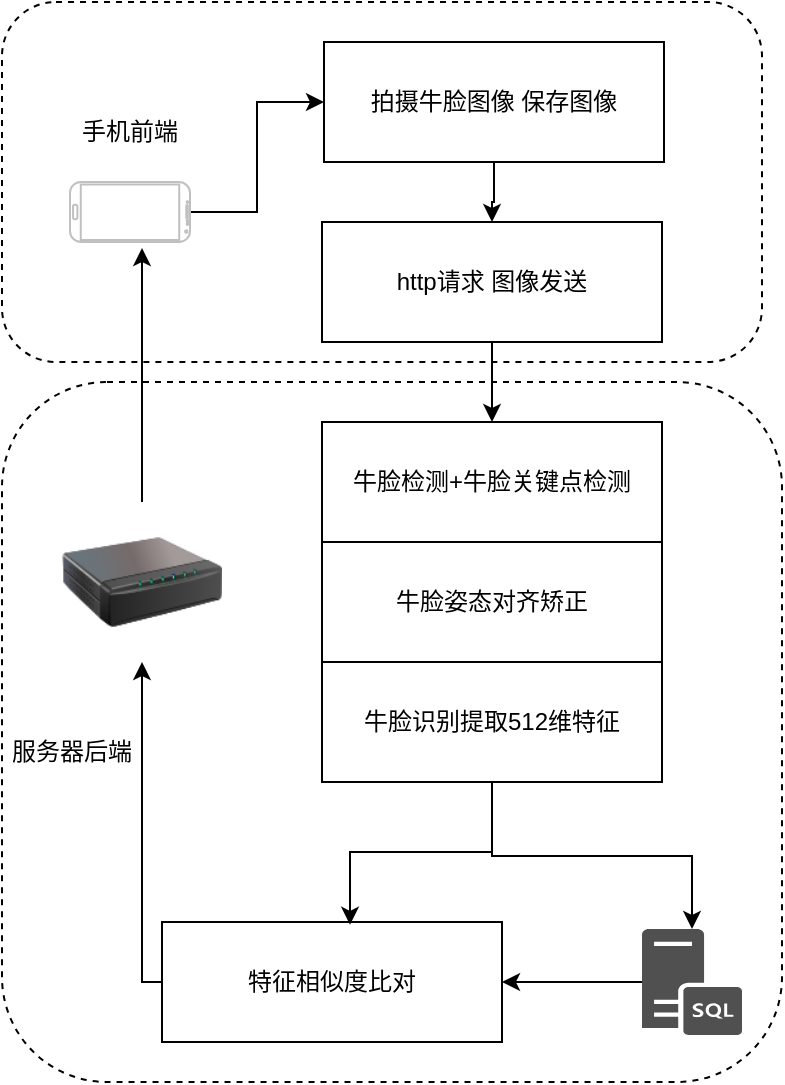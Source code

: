 <mxfile version="23.1.7" type="github">
  <diagram id="C5RBs43oDa-KdzZeNtuy" name="Page-1">
    <mxGraphModel dx="1562" dy="981" grid="1" gridSize="10" guides="1" tooltips="1" connect="1" arrows="1" fold="1" page="1" pageScale="1" pageWidth="827" pageHeight="1169" math="0" shadow="0">
      <root>
        <mxCell id="WIyWlLk6GJQsqaUBKTNV-0" />
        <mxCell id="WIyWlLk6GJQsqaUBKTNV-1" parent="WIyWlLk6GJQsqaUBKTNV-0" />
        <mxCell id="Lw8gbrDhqgCyBQB3q2ii-31" value="" style="rounded=1;whiteSpace=wrap;html=1;dashed=1;" vertex="1" parent="WIyWlLk6GJQsqaUBKTNV-1">
          <mxGeometry x="260" y="260" width="390" height="350" as="geometry" />
        </mxCell>
        <mxCell id="Lw8gbrDhqgCyBQB3q2ii-30" value="" style="rounded=1;whiteSpace=wrap;html=1;dashed=1;" vertex="1" parent="WIyWlLk6GJQsqaUBKTNV-1">
          <mxGeometry x="260" y="70" width="380" height="180" as="geometry" />
        </mxCell>
        <mxCell id="Lw8gbrDhqgCyBQB3q2ii-34" style="edgeStyle=orthogonalEdgeStyle;rounded=0;orthogonalLoop=1;jettySize=auto;html=1;entryX=0;entryY=0.5;entryDx=0;entryDy=0;" edge="1" parent="WIyWlLk6GJQsqaUBKTNV-1" source="Lw8gbrDhqgCyBQB3q2ii-0" target="Lw8gbrDhqgCyBQB3q2ii-6">
          <mxGeometry relative="1" as="geometry" />
        </mxCell>
        <mxCell id="Lw8gbrDhqgCyBQB3q2ii-0" value="" style="verticalLabelPosition=bottom;verticalAlign=top;html=1;shadow=0;dashed=0;strokeWidth=1;shape=mxgraph.android.phone2;strokeColor=#c0c0c0;direction=south;" vertex="1" parent="WIyWlLk6GJQsqaUBKTNV-1">
          <mxGeometry x="294" y="160" width="60" height="30" as="geometry" />
        </mxCell>
        <mxCell id="Lw8gbrDhqgCyBQB3q2ii-3" value="" style="image;html=1;image=img/lib/clip_art/networking/Print_Server_128x128.png" vertex="1" parent="WIyWlLk6GJQsqaUBKTNV-1">
          <mxGeometry x="290" y="320" width="80" height="80" as="geometry" />
        </mxCell>
        <mxCell id="Lw8gbrDhqgCyBQB3q2ii-16" value="" style="edgeStyle=orthogonalEdgeStyle;rounded=0;orthogonalLoop=1;jettySize=auto;html=1;" edge="1" parent="WIyWlLk6GJQsqaUBKTNV-1" source="Lw8gbrDhqgCyBQB3q2ii-4" target="Lw8gbrDhqgCyBQB3q2ii-11">
          <mxGeometry relative="1" as="geometry" />
        </mxCell>
        <mxCell id="Lw8gbrDhqgCyBQB3q2ii-4" value="" style="sketch=0;pointerEvents=1;shadow=0;dashed=0;html=1;strokeColor=none;fillColor=#505050;labelPosition=center;verticalLabelPosition=bottom;verticalAlign=top;outlineConnect=0;align=center;shape=mxgraph.office.servers.sql_server;" vertex="1" parent="WIyWlLk6GJQsqaUBKTNV-1">
          <mxGeometry x="580" y="533.5" width="50" height="53" as="geometry" />
        </mxCell>
        <mxCell id="Lw8gbrDhqgCyBQB3q2ii-12" value="" style="edgeStyle=orthogonalEdgeStyle;rounded=0;orthogonalLoop=1;jettySize=auto;html=1;" edge="1" parent="WIyWlLk6GJQsqaUBKTNV-1" source="Lw8gbrDhqgCyBQB3q2ii-6" target="Lw8gbrDhqgCyBQB3q2ii-7">
          <mxGeometry relative="1" as="geometry" />
        </mxCell>
        <mxCell id="Lw8gbrDhqgCyBQB3q2ii-6" value="拍摄牛脸图像 保存图像" style="rounded=0;whiteSpace=wrap;html=1;" vertex="1" parent="WIyWlLk6GJQsqaUBKTNV-1">
          <mxGeometry x="421" y="90" width="170" height="60" as="geometry" />
        </mxCell>
        <mxCell id="Lw8gbrDhqgCyBQB3q2ii-25" style="edgeStyle=orthogonalEdgeStyle;rounded=0;orthogonalLoop=1;jettySize=auto;html=1;" edge="1" parent="WIyWlLk6GJQsqaUBKTNV-1" source="Lw8gbrDhqgCyBQB3q2ii-7" target="Lw8gbrDhqgCyBQB3q2ii-8">
          <mxGeometry relative="1" as="geometry" />
        </mxCell>
        <mxCell id="Lw8gbrDhqgCyBQB3q2ii-7" value="http请求 图像发送" style="rounded=0;whiteSpace=wrap;html=1;" vertex="1" parent="WIyWlLk6GJQsqaUBKTNV-1">
          <mxGeometry x="420" y="180" width="170" height="60" as="geometry" />
        </mxCell>
        <mxCell id="Lw8gbrDhqgCyBQB3q2ii-8" value="牛脸检测+牛脸关键点检测" style="rounded=0;whiteSpace=wrap;html=1;" vertex="1" parent="WIyWlLk6GJQsqaUBKTNV-1">
          <mxGeometry x="420" y="280" width="170" height="60" as="geometry" />
        </mxCell>
        <mxCell id="Lw8gbrDhqgCyBQB3q2ii-9" value="牛脸姿态对齐矫正" style="rounded=0;whiteSpace=wrap;html=1;" vertex="1" parent="WIyWlLk6GJQsqaUBKTNV-1">
          <mxGeometry x="420" y="340" width="170" height="60" as="geometry" />
        </mxCell>
        <mxCell id="Lw8gbrDhqgCyBQB3q2ii-29" style="edgeStyle=orthogonalEdgeStyle;rounded=0;orthogonalLoop=1;jettySize=auto;html=1;" edge="1" parent="WIyWlLk6GJQsqaUBKTNV-1" source="Lw8gbrDhqgCyBQB3q2ii-10" target="Lw8gbrDhqgCyBQB3q2ii-4">
          <mxGeometry relative="1" as="geometry">
            <Array as="points">
              <mxPoint x="505" y="497" />
              <mxPoint x="605" y="497" />
            </Array>
          </mxGeometry>
        </mxCell>
        <mxCell id="Lw8gbrDhqgCyBQB3q2ii-10" value="牛脸识别提取512维特征" style="rounded=0;whiteSpace=wrap;html=1;" vertex="1" parent="WIyWlLk6GJQsqaUBKTNV-1">
          <mxGeometry x="420" y="400" width="170" height="60" as="geometry" />
        </mxCell>
        <mxCell id="Lw8gbrDhqgCyBQB3q2ii-19" style="edgeStyle=orthogonalEdgeStyle;rounded=0;orthogonalLoop=1;jettySize=auto;html=1;exitX=0;exitY=0.5;exitDx=0;exitDy=0;" edge="1" parent="WIyWlLk6GJQsqaUBKTNV-1" source="Lw8gbrDhqgCyBQB3q2ii-11" target="Lw8gbrDhqgCyBQB3q2ii-3">
          <mxGeometry relative="1" as="geometry">
            <Array as="points">
              <mxPoint x="330" y="560" />
            </Array>
          </mxGeometry>
        </mxCell>
        <mxCell id="Lw8gbrDhqgCyBQB3q2ii-11" value="特征相似度比对" style="rounded=0;whiteSpace=wrap;html=1;" vertex="1" parent="WIyWlLk6GJQsqaUBKTNV-1">
          <mxGeometry x="340" y="530" width="170" height="60" as="geometry" />
        </mxCell>
        <mxCell id="Lw8gbrDhqgCyBQB3q2ii-14" style="edgeStyle=orthogonalEdgeStyle;rounded=0;orthogonalLoop=1;jettySize=auto;html=1;entryX=0.553;entryY=0.023;entryDx=0;entryDy=0;entryPerimeter=0;" edge="1" parent="WIyWlLk6GJQsqaUBKTNV-1" source="Lw8gbrDhqgCyBQB3q2ii-10" target="Lw8gbrDhqgCyBQB3q2ii-11">
          <mxGeometry relative="1" as="geometry" />
        </mxCell>
        <mxCell id="Lw8gbrDhqgCyBQB3q2ii-18" style="edgeStyle=orthogonalEdgeStyle;rounded=0;orthogonalLoop=1;jettySize=auto;html=1;entryX=1.1;entryY=0.4;entryDx=0;entryDy=0;entryPerimeter=0;" edge="1" parent="WIyWlLk6GJQsqaUBKTNV-1" source="Lw8gbrDhqgCyBQB3q2ii-3" target="Lw8gbrDhqgCyBQB3q2ii-0">
          <mxGeometry relative="1" as="geometry" />
        </mxCell>
        <mxCell id="Lw8gbrDhqgCyBQB3q2ii-35" value="手机前端" style="text;html=1;align=center;verticalAlign=middle;whiteSpace=wrap;rounded=0;" vertex="1" parent="WIyWlLk6GJQsqaUBKTNV-1">
          <mxGeometry x="294" y="120" width="60" height="30" as="geometry" />
        </mxCell>
        <mxCell id="Lw8gbrDhqgCyBQB3q2ii-36" value="服务器后端" style="text;html=1;align=center;verticalAlign=middle;whiteSpace=wrap;rounded=0;" vertex="1" parent="WIyWlLk6GJQsqaUBKTNV-1">
          <mxGeometry x="260" y="430" width="70" height="30" as="geometry" />
        </mxCell>
      </root>
    </mxGraphModel>
  </diagram>
</mxfile>
